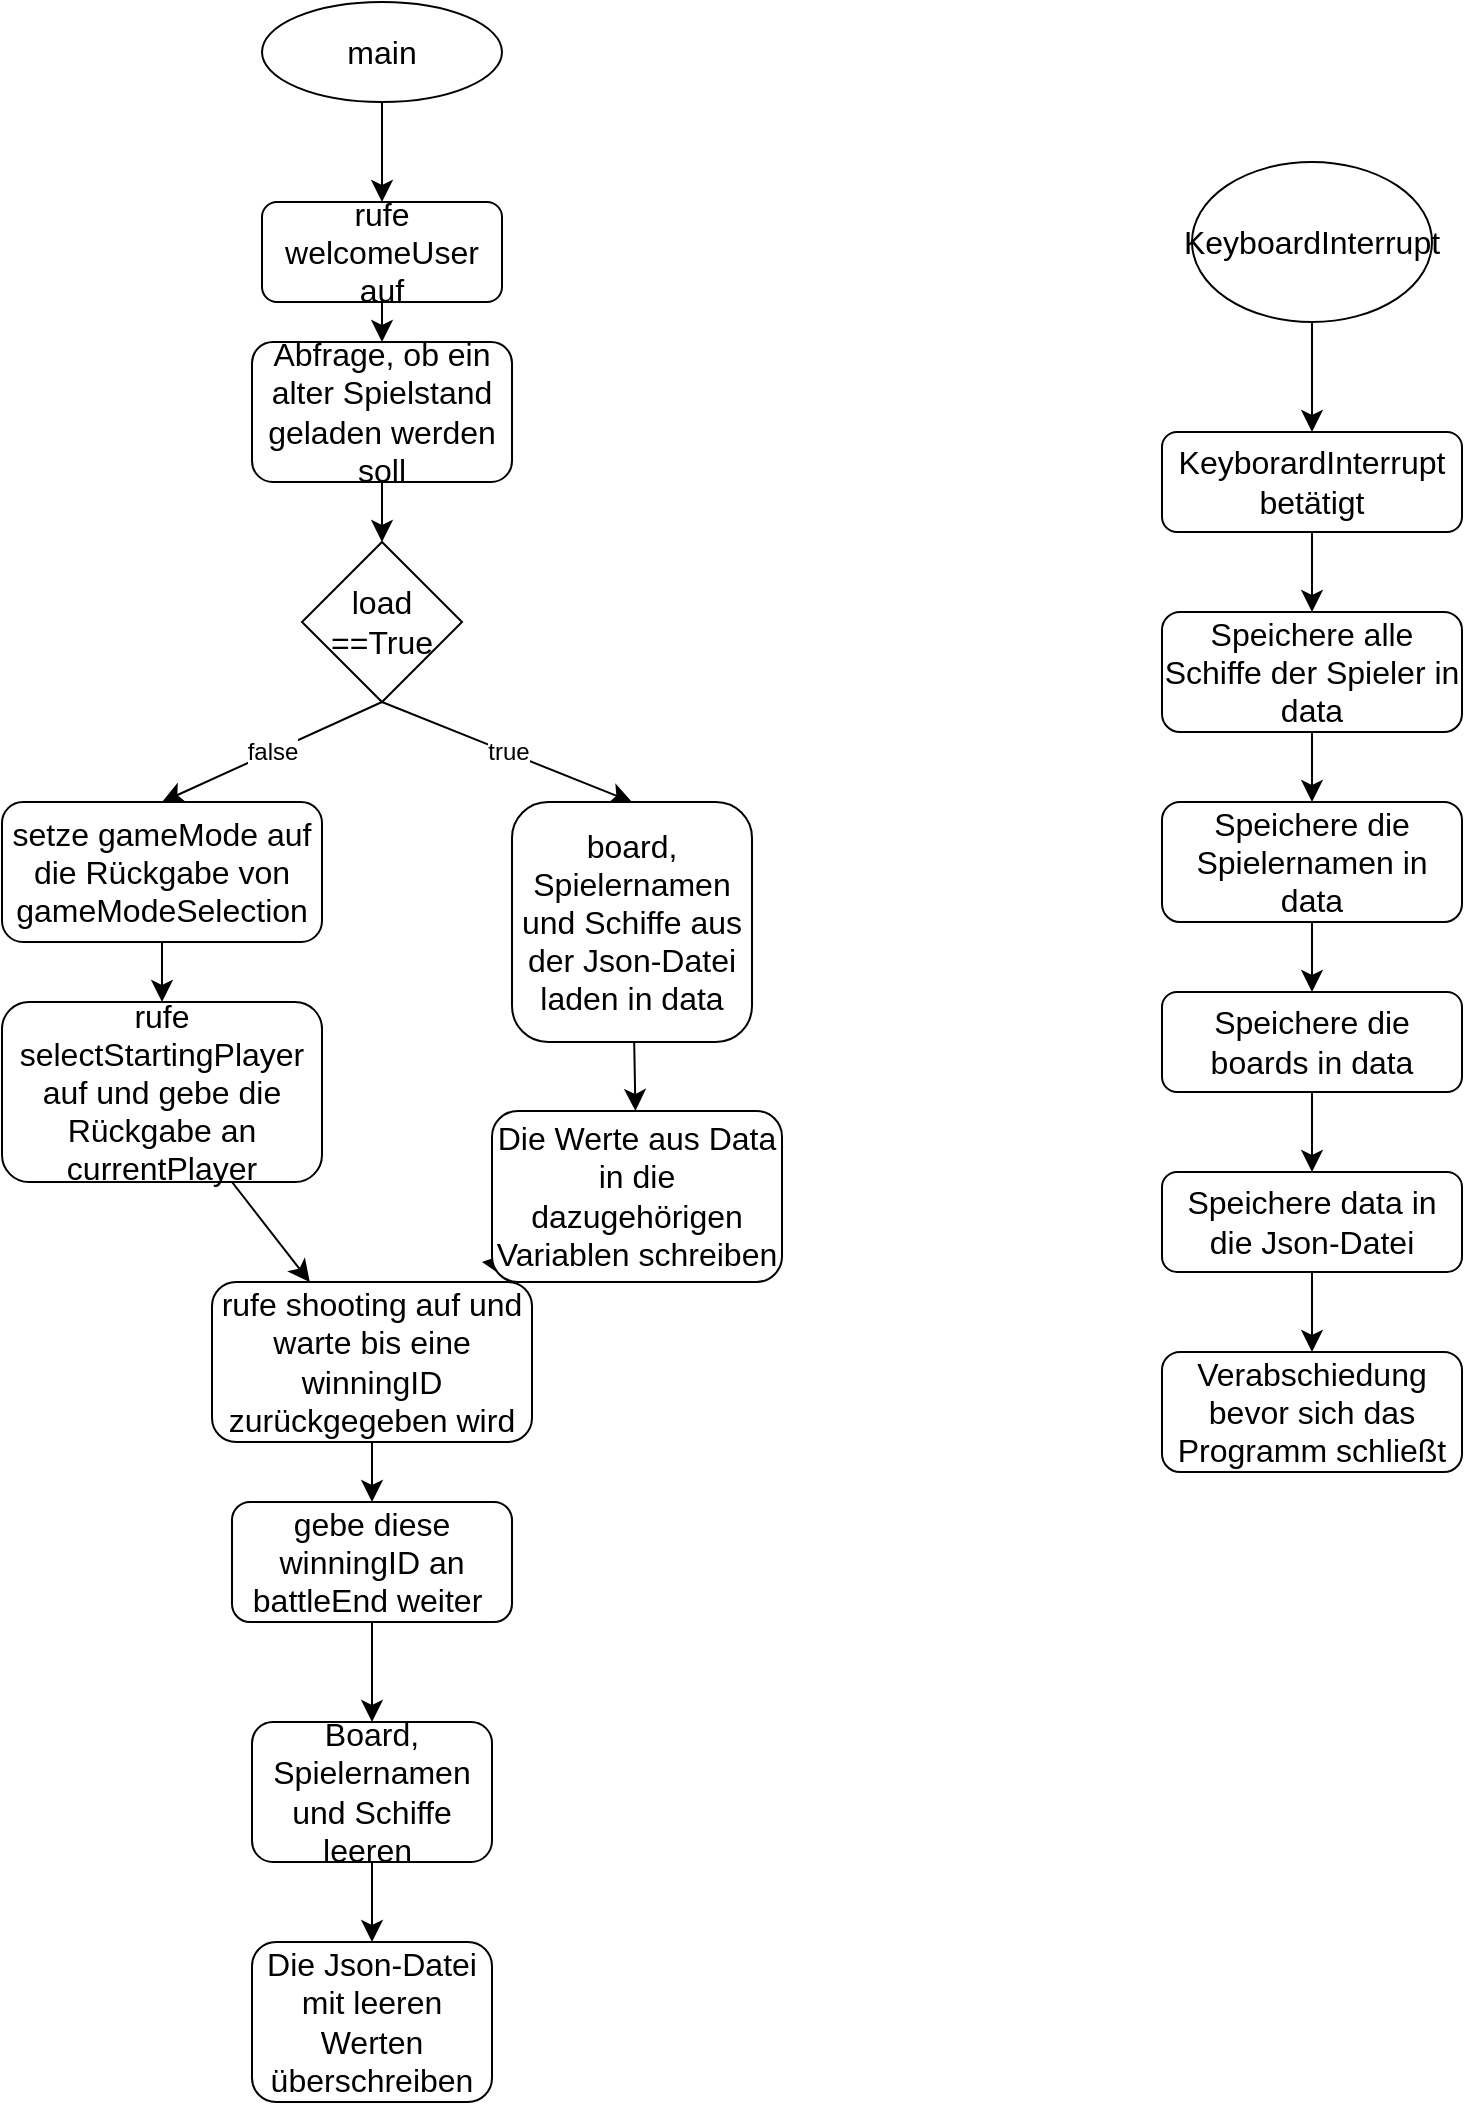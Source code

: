 <mxfile version="21.2.3" type="device">
  <diagram id="C5RBs43oDa-KdzZeNtuy" name="Page-1">
    <mxGraphModel dx="590" dy="899" grid="1" gridSize="10" guides="1" tooltips="1" connect="1" arrows="1" fold="1" page="1" pageScale="1" pageWidth="827" pageHeight="1169" math="0" shadow="0">
      <root>
        <mxCell id="WIyWlLk6GJQsqaUBKTNV-0" />
        <mxCell id="WIyWlLk6GJQsqaUBKTNV-1" parent="WIyWlLk6GJQsqaUBKTNV-0" />
        <mxCell id="JWl9mlSEb8S9jE6WVAzB-2" value="" style="edgeStyle=none;curved=1;rounded=0;orthogonalLoop=1;jettySize=auto;html=1;fontSize=12;startSize=8;endSize=8;" parent="WIyWlLk6GJQsqaUBKTNV-1" source="JWl9mlSEb8S9jE6WVAzB-0" target="JWl9mlSEb8S9jE6WVAzB-1" edge="1">
          <mxGeometry relative="1" as="geometry" />
        </mxCell>
        <mxCell id="JWl9mlSEb8S9jE6WVAzB-0" value="main" style="ellipse;whiteSpace=wrap;html=1;fontSize=16;" parent="WIyWlLk6GJQsqaUBKTNV-1" vertex="1">
          <mxGeometry x="160" y="30" width="120" height="50" as="geometry" />
        </mxCell>
        <mxCell id="H0IVHoSx6dTqdpk7Pmhy-3" value="" style="edgeStyle=none;curved=1;rounded=0;orthogonalLoop=1;jettySize=auto;html=1;fontSize=12;startSize=8;endSize=8;" edge="1" parent="WIyWlLk6GJQsqaUBKTNV-1" source="JWl9mlSEb8S9jE6WVAzB-1" target="H0IVHoSx6dTqdpk7Pmhy-2">
          <mxGeometry relative="1" as="geometry" />
        </mxCell>
        <mxCell id="JWl9mlSEb8S9jE6WVAzB-1" value="rufe welcomeUser auf" style="rounded=1;whiteSpace=wrap;html=1;fontSize=16;" parent="WIyWlLk6GJQsqaUBKTNV-1" vertex="1">
          <mxGeometry x="160" y="130" width="120" height="50" as="geometry" />
        </mxCell>
        <mxCell id="JWl9mlSEb8S9jE6WVAzB-6" value="" style="edgeStyle=none;curved=1;rounded=0;orthogonalLoop=1;jettySize=auto;html=1;fontSize=12;startSize=8;endSize=8;" parent="WIyWlLk6GJQsqaUBKTNV-1" source="JWl9mlSEb8S9jE6WVAzB-3" target="JWl9mlSEb8S9jE6WVAzB-5" edge="1">
          <mxGeometry relative="1" as="geometry" />
        </mxCell>
        <mxCell id="JWl9mlSEb8S9jE6WVAzB-3" value="setze gameMode auf die Rückgabe von gameModeSelection" style="rounded=1;whiteSpace=wrap;html=1;fontSize=16;" parent="WIyWlLk6GJQsqaUBKTNV-1" vertex="1">
          <mxGeometry x="30" y="430" width="160" height="70" as="geometry" />
        </mxCell>
        <mxCell id="JWl9mlSEb8S9jE6WVAzB-8" value="" style="edgeStyle=none;curved=1;rounded=0;orthogonalLoop=1;jettySize=auto;html=1;fontSize=12;startSize=8;endSize=8;" parent="WIyWlLk6GJQsqaUBKTNV-1" source="JWl9mlSEb8S9jE6WVAzB-5" target="JWl9mlSEb8S9jE6WVAzB-7" edge="1">
          <mxGeometry relative="1" as="geometry" />
        </mxCell>
        <mxCell id="JWl9mlSEb8S9jE6WVAzB-5" value="rufe selectStartingPlayer auf und gebe die Rückgabe an currentPlayer" style="whiteSpace=wrap;html=1;fontSize=16;rounded=1;" parent="WIyWlLk6GJQsqaUBKTNV-1" vertex="1">
          <mxGeometry x="30" y="530" width="160" height="90" as="geometry" />
        </mxCell>
        <mxCell id="JWl9mlSEb8S9jE6WVAzB-10" value="" style="edgeStyle=none;curved=1;rounded=0;orthogonalLoop=1;jettySize=auto;html=1;fontSize=12;startSize=8;endSize=8;" parent="WIyWlLk6GJQsqaUBKTNV-1" source="JWl9mlSEb8S9jE6WVAzB-7" target="JWl9mlSEb8S9jE6WVAzB-9" edge="1">
          <mxGeometry relative="1" as="geometry" />
        </mxCell>
        <mxCell id="JWl9mlSEb8S9jE6WVAzB-7" value="rufe shooting auf und warte bis eine winningID zurückgegeben wird" style="whiteSpace=wrap;html=1;fontSize=16;rounded=1;" parent="WIyWlLk6GJQsqaUBKTNV-1" vertex="1">
          <mxGeometry x="135" y="670" width="160" height="80" as="geometry" />
        </mxCell>
        <mxCell id="H0IVHoSx6dTqdpk7Pmhy-11" value="" style="edgeStyle=none;curved=1;rounded=0;orthogonalLoop=1;jettySize=auto;html=1;fontSize=12;startSize=8;endSize=8;" edge="1" parent="WIyWlLk6GJQsqaUBKTNV-1" source="JWl9mlSEb8S9jE6WVAzB-9" target="H0IVHoSx6dTqdpk7Pmhy-10">
          <mxGeometry relative="1" as="geometry" />
        </mxCell>
        <mxCell id="JWl9mlSEb8S9jE6WVAzB-9" value="gebe diese winningID an battleEnd weiter&amp;nbsp;" style="whiteSpace=wrap;html=1;fontSize=16;rounded=1;" parent="WIyWlLk6GJQsqaUBKTNV-1" vertex="1">
          <mxGeometry x="145" y="780" width="140" height="60" as="geometry" />
        </mxCell>
        <mxCell id="H0IVHoSx6dTqdpk7Pmhy-4" value="false" style="edgeStyle=none;curved=1;rounded=0;orthogonalLoop=1;jettySize=auto;html=1;exitX=0.5;exitY=1;exitDx=0;exitDy=0;entryX=0.5;entryY=0;entryDx=0;entryDy=0;fontSize=12;startSize=8;endSize=8;" edge="1" parent="WIyWlLk6GJQsqaUBKTNV-1" source="H0IVHoSx6dTqdpk7Pmhy-0" target="JWl9mlSEb8S9jE6WVAzB-3">
          <mxGeometry relative="1" as="geometry" />
        </mxCell>
        <mxCell id="H0IVHoSx6dTqdpk7Pmhy-5" value="true" style="edgeStyle=none;curved=1;rounded=0;orthogonalLoop=1;jettySize=auto;html=1;fontSize=12;startSize=8;endSize=8;exitX=0.5;exitY=1;exitDx=0;exitDy=0;entryX=0.5;entryY=0;entryDx=0;entryDy=0;" edge="1" parent="WIyWlLk6GJQsqaUBKTNV-1" source="H0IVHoSx6dTqdpk7Pmhy-0" target="H0IVHoSx6dTqdpk7Pmhy-6">
          <mxGeometry relative="1" as="geometry">
            <mxPoint x="330" y="420" as="targetPoint" />
          </mxGeometry>
        </mxCell>
        <mxCell id="H0IVHoSx6dTqdpk7Pmhy-0" value="load ==True" style="rhombus;whiteSpace=wrap;html=1;fontSize=16;" vertex="1" parent="WIyWlLk6GJQsqaUBKTNV-1">
          <mxGeometry x="180" y="300" width="80" height="80" as="geometry" />
        </mxCell>
        <mxCell id="H0IVHoSx6dTqdpk7Pmhy-7" style="edgeStyle=none;curved=1;rounded=0;orthogonalLoop=1;jettySize=auto;html=1;exitX=0.5;exitY=1;exitDx=0;exitDy=0;entryX=0.5;entryY=0;entryDx=0;entryDy=0;fontSize=12;startSize=8;endSize=8;" edge="1" parent="WIyWlLk6GJQsqaUBKTNV-1" source="H0IVHoSx6dTqdpk7Pmhy-2" target="H0IVHoSx6dTqdpk7Pmhy-0">
          <mxGeometry relative="1" as="geometry" />
        </mxCell>
        <mxCell id="H0IVHoSx6dTqdpk7Pmhy-2" value="Abfrage, ob ein alter Spielstand geladen werden soll" style="rounded=1;whiteSpace=wrap;html=1;fontSize=16;" vertex="1" parent="WIyWlLk6GJQsqaUBKTNV-1">
          <mxGeometry x="155" y="200" width="130" height="70" as="geometry" />
        </mxCell>
        <mxCell id="H0IVHoSx6dTqdpk7Pmhy-9" style="edgeStyle=none;curved=1;rounded=0;orthogonalLoop=1;jettySize=auto;html=1;fontSize=12;startSize=8;endSize=8;exitX=0.402;exitY=0.988;exitDx=0;exitDy=0;exitPerimeter=0;" edge="1" parent="WIyWlLk6GJQsqaUBKTNV-1" source="H0IVHoSx6dTqdpk7Pmhy-21">
          <mxGeometry relative="1" as="geometry">
            <mxPoint x="320" y="620" as="sourcePoint" />
            <mxPoint x="270" y="660" as="targetPoint" />
          </mxGeometry>
        </mxCell>
        <mxCell id="H0IVHoSx6dTqdpk7Pmhy-22" value="" style="edgeStyle=none;curved=1;rounded=0;orthogonalLoop=1;jettySize=auto;html=1;fontSize=12;startSize=8;endSize=8;" edge="1" parent="WIyWlLk6GJQsqaUBKTNV-1" source="H0IVHoSx6dTqdpk7Pmhy-6" target="H0IVHoSx6dTqdpk7Pmhy-21">
          <mxGeometry relative="1" as="geometry" />
        </mxCell>
        <mxCell id="H0IVHoSx6dTqdpk7Pmhy-6" value="board, Spielernamen und Schiffe aus der Json-Datei laden in data" style="rounded=1;whiteSpace=wrap;html=1;fontSize=16;" vertex="1" parent="WIyWlLk6GJQsqaUBKTNV-1">
          <mxGeometry x="285" y="430" width="120" height="120" as="geometry" />
        </mxCell>
        <mxCell id="H0IVHoSx6dTqdpk7Pmhy-8" style="edgeStyle=none;curved=1;rounded=0;orthogonalLoop=1;jettySize=auto;html=1;exitX=0.25;exitY=1;exitDx=0;exitDy=0;fontSize=12;startSize=8;endSize=8;" edge="1" parent="WIyWlLk6GJQsqaUBKTNV-1" source="JWl9mlSEb8S9jE6WVAzB-9" target="JWl9mlSEb8S9jE6WVAzB-9">
          <mxGeometry relative="1" as="geometry" />
        </mxCell>
        <mxCell id="H0IVHoSx6dTqdpk7Pmhy-13" value="" style="edgeStyle=none;curved=1;rounded=0;orthogonalLoop=1;jettySize=auto;html=1;fontSize=12;startSize=8;endSize=8;" edge="1" parent="WIyWlLk6GJQsqaUBKTNV-1" source="H0IVHoSx6dTqdpk7Pmhy-10" target="H0IVHoSx6dTqdpk7Pmhy-12">
          <mxGeometry relative="1" as="geometry" />
        </mxCell>
        <mxCell id="H0IVHoSx6dTqdpk7Pmhy-10" value="Board, Spielernamen und Schiffe leeren&amp;nbsp;" style="rounded=1;whiteSpace=wrap;html=1;fontSize=16;" vertex="1" parent="WIyWlLk6GJQsqaUBKTNV-1">
          <mxGeometry x="155" y="890" width="120" height="70" as="geometry" />
        </mxCell>
        <mxCell id="H0IVHoSx6dTqdpk7Pmhy-12" value="Die Json-Datei mit leeren Werten überschreiben" style="whiteSpace=wrap;html=1;fontSize=16;rounded=1;" vertex="1" parent="WIyWlLk6GJQsqaUBKTNV-1">
          <mxGeometry x="155" y="1000" width="120" height="80" as="geometry" />
        </mxCell>
        <mxCell id="H0IVHoSx6dTqdpk7Pmhy-18" value="" style="edgeStyle=none;curved=1;rounded=0;orthogonalLoop=1;jettySize=auto;html=1;fontSize=12;startSize=8;endSize=8;" edge="1" parent="WIyWlLk6GJQsqaUBKTNV-1" source="H0IVHoSx6dTqdpk7Pmhy-16" target="H0IVHoSx6dTqdpk7Pmhy-17">
          <mxGeometry relative="1" as="geometry" />
        </mxCell>
        <mxCell id="H0IVHoSx6dTqdpk7Pmhy-16" value="KeyboardInterrupt" style="ellipse;whiteSpace=wrap;html=1;fontSize=16;" vertex="1" parent="WIyWlLk6GJQsqaUBKTNV-1">
          <mxGeometry x="625" y="110" width="120" height="80" as="geometry" />
        </mxCell>
        <mxCell id="H0IVHoSx6dTqdpk7Pmhy-20" value="" style="edgeStyle=none;curved=1;rounded=0;orthogonalLoop=1;jettySize=auto;html=1;fontSize=12;startSize=8;endSize=8;" edge="1" parent="WIyWlLk6GJQsqaUBKTNV-1" source="H0IVHoSx6dTqdpk7Pmhy-17" target="H0IVHoSx6dTqdpk7Pmhy-19">
          <mxGeometry relative="1" as="geometry" />
        </mxCell>
        <mxCell id="H0IVHoSx6dTqdpk7Pmhy-17" value="KeyborardInterrupt betätigt" style="rounded=1;whiteSpace=wrap;html=1;fontSize=16;" vertex="1" parent="WIyWlLk6GJQsqaUBKTNV-1">
          <mxGeometry x="610" y="245" width="150" height="50" as="geometry" />
        </mxCell>
        <mxCell id="H0IVHoSx6dTqdpk7Pmhy-24" value="" style="edgeStyle=none;curved=1;rounded=0;orthogonalLoop=1;jettySize=auto;html=1;fontSize=12;startSize=8;endSize=8;" edge="1" parent="WIyWlLk6GJQsqaUBKTNV-1" source="H0IVHoSx6dTqdpk7Pmhy-19" target="H0IVHoSx6dTqdpk7Pmhy-23">
          <mxGeometry relative="1" as="geometry" />
        </mxCell>
        <mxCell id="H0IVHoSx6dTqdpk7Pmhy-19" value="Speichere alle Schiffe der Spieler in data" style="rounded=1;whiteSpace=wrap;html=1;fontSize=16;" vertex="1" parent="WIyWlLk6GJQsqaUBKTNV-1">
          <mxGeometry x="610" y="335" width="150" height="60" as="geometry" />
        </mxCell>
        <mxCell id="H0IVHoSx6dTqdpk7Pmhy-21" value="Die Werte aus Data in die dazugehörigen Variablen schreiben" style="rounded=1;whiteSpace=wrap;html=1;fontSize=16;" vertex="1" parent="WIyWlLk6GJQsqaUBKTNV-1">
          <mxGeometry x="275" y="584.5" width="145" height="85.5" as="geometry" />
        </mxCell>
        <mxCell id="H0IVHoSx6dTqdpk7Pmhy-26" value="" style="edgeStyle=none;curved=1;rounded=0;orthogonalLoop=1;jettySize=auto;html=1;fontSize=12;startSize=8;endSize=8;" edge="1" parent="WIyWlLk6GJQsqaUBKTNV-1" source="H0IVHoSx6dTqdpk7Pmhy-23" target="H0IVHoSx6dTqdpk7Pmhy-25">
          <mxGeometry relative="1" as="geometry" />
        </mxCell>
        <mxCell id="H0IVHoSx6dTqdpk7Pmhy-23" value="Speichere die Spielernamen in data" style="rounded=1;whiteSpace=wrap;html=1;fontSize=16;" vertex="1" parent="WIyWlLk6GJQsqaUBKTNV-1">
          <mxGeometry x="610" y="430" width="150" height="60" as="geometry" />
        </mxCell>
        <mxCell id="H0IVHoSx6dTqdpk7Pmhy-28" value="" style="edgeStyle=none;curved=1;rounded=0;orthogonalLoop=1;jettySize=auto;html=1;fontSize=12;startSize=8;endSize=8;" edge="1" parent="WIyWlLk6GJQsqaUBKTNV-1" source="H0IVHoSx6dTqdpk7Pmhy-25" target="H0IVHoSx6dTqdpk7Pmhy-27">
          <mxGeometry relative="1" as="geometry" />
        </mxCell>
        <mxCell id="H0IVHoSx6dTqdpk7Pmhy-25" value="Speichere die boards in data" style="rounded=1;whiteSpace=wrap;html=1;fontSize=16;" vertex="1" parent="WIyWlLk6GJQsqaUBKTNV-1">
          <mxGeometry x="610" y="525" width="150" height="50" as="geometry" />
        </mxCell>
        <mxCell id="H0IVHoSx6dTqdpk7Pmhy-30" value="" style="edgeStyle=none;curved=1;rounded=0;orthogonalLoop=1;jettySize=auto;html=1;fontSize=12;startSize=8;endSize=8;" edge="1" parent="WIyWlLk6GJQsqaUBKTNV-1" source="H0IVHoSx6dTqdpk7Pmhy-27" target="H0IVHoSx6dTqdpk7Pmhy-29">
          <mxGeometry relative="1" as="geometry" />
        </mxCell>
        <mxCell id="H0IVHoSx6dTqdpk7Pmhy-27" value="Speichere data in die Json-Datei" style="rounded=1;whiteSpace=wrap;html=1;fontSize=16;" vertex="1" parent="WIyWlLk6GJQsqaUBKTNV-1">
          <mxGeometry x="610" y="615" width="150" height="50" as="geometry" />
        </mxCell>
        <mxCell id="H0IVHoSx6dTqdpk7Pmhy-29" value="Verabschiedung bevor sich das Programm schließt" style="rounded=1;whiteSpace=wrap;html=1;fontSize=16;" vertex="1" parent="WIyWlLk6GJQsqaUBKTNV-1">
          <mxGeometry x="610" y="705" width="150" height="60" as="geometry" />
        </mxCell>
      </root>
    </mxGraphModel>
  </diagram>
</mxfile>
